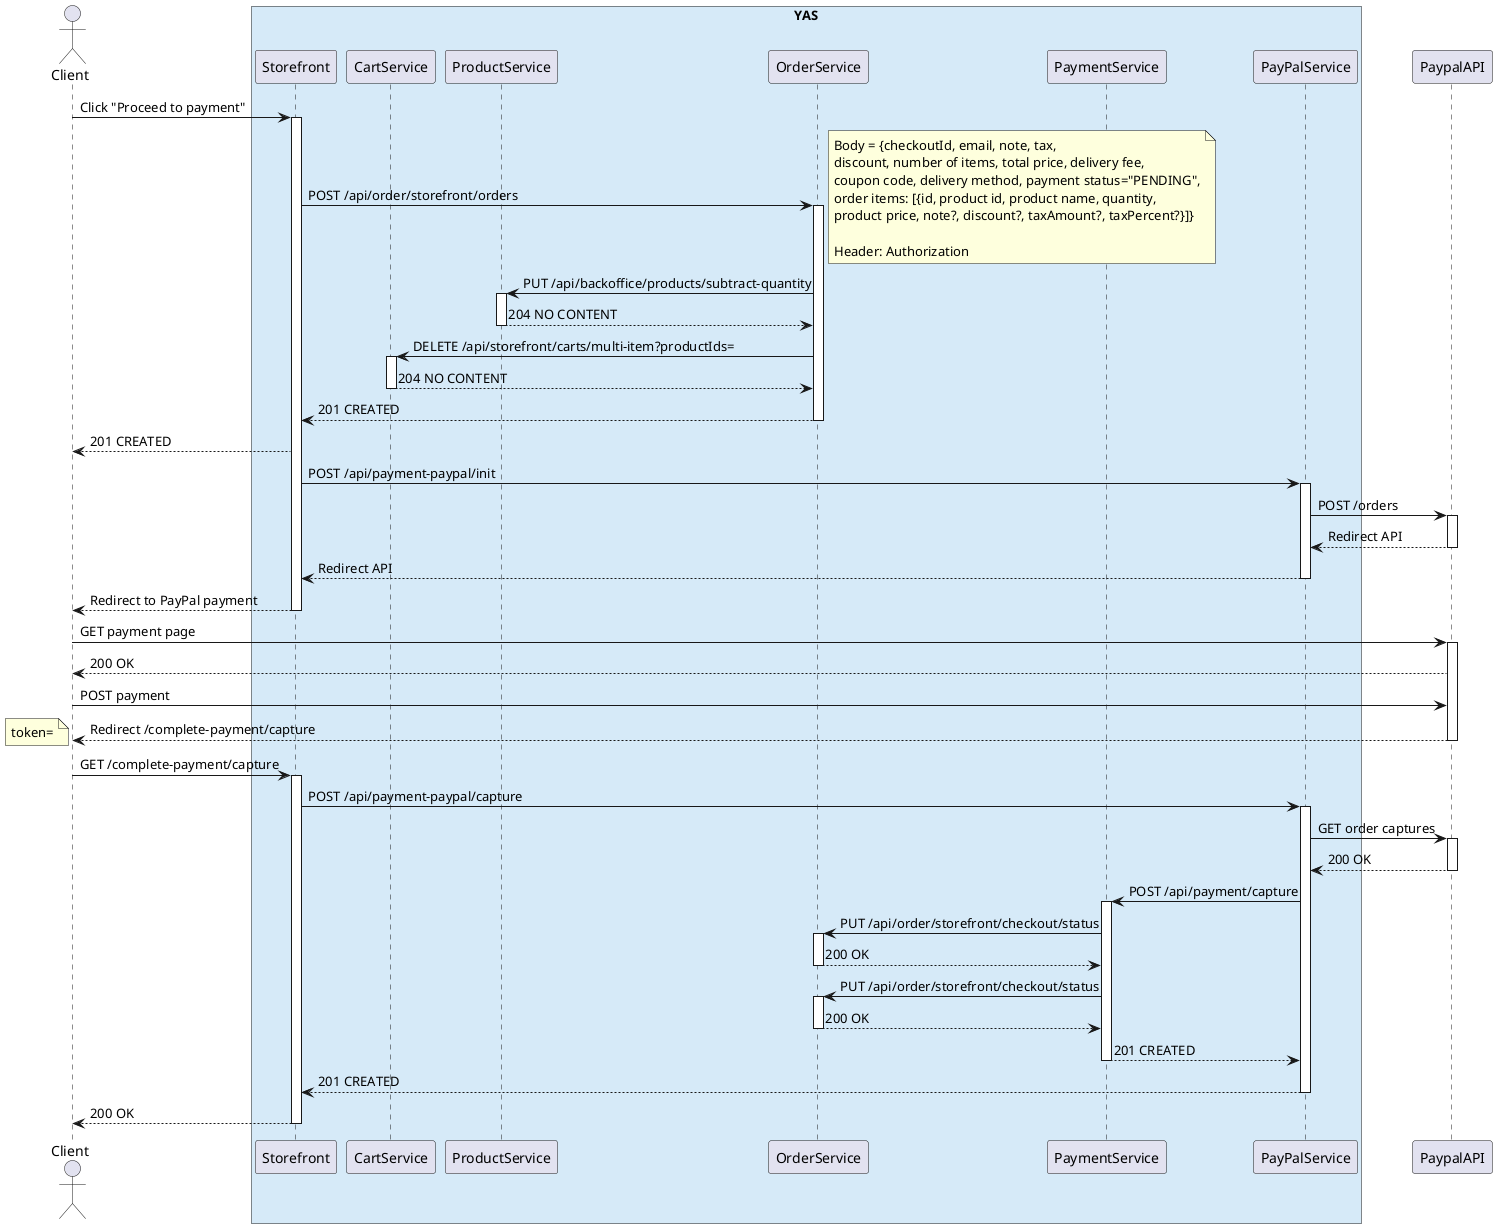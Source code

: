 @startuml Create order flow
actor Client
box "YAS" #D6EAF8
participant Storefront as NextJs
participant CartService as cart
participant ProductService as product
participant OrderService as order
participant PaymentService as payment
participant PayPalService as ppal
end box
participant PaypalAPI as ppAPI

Client -> NextJs: Click "Proceed to payment"
activate NextJs
NextJs -> order: POST /api/order/storefront/orders
note right
    Body = {checkoutId, email, note, tax,
    discount, number of items, total price, delivery fee,
    coupon code, delivery method, payment status="PENDING",
    order items: [{id, product id, product name, quantity,
    product price, note?, discount?, taxAmount?, taxPercent?}]}

    Header: Authorization
end note
activate order
order -> product: PUT /api/backoffice/products/subtract-quantity
activate product
product --> order: 204 NO CONTENT
deactivate product
order -> cart: DELETE /api/storefront/carts/multi-item?productIds=
activate cart
cart --> order: 204 NO CONTENT
deactivate cart
order --> NextJs: 201 CREATED
deactivate order
NextJs --> Client: 201 CREATED
NextJs -> ppal: POST /api/payment-paypal/init
activate ppal
ppal -> ppAPI: POST /orders
activate ppAPI
ppAPI --> ppal: Redirect API
deactivate ppAPI
ppal --> NextJs: Redirect API
deactivate ppal
NextJs --> Client: Redirect to PayPal payment
deactivate NextJs
Client -> ppAPI: GET payment page
activate ppAPI
ppAPI --> Client: 200 OK
Client -> ppAPI: POST payment
ppAPI --> Client: Redirect /complete-payment/capture
note left
token=
end note
deactivate ppAPI
Client -> NextJs: GET /complete-payment/capture
activate NextJs
NextJs -> ppal: POST /api/payment-paypal/capture
activate ppal
ppal -> ppAPI: GET order captures
activate ppAPI
ppAPI --> ppal: 200 OK
deactivate ppAPI
ppal -> payment: POST /api/payment/capture
activate payment
payment -> order: PUT /api/order/storefront/checkout/status
activate order
order --> payment: 200 OK
deactivate order
payment -> order: PUT /api/order/storefront/checkout/status
activate order
order --> payment: 200 OK
deactivate order
payment --> ppal: 201 CREATED
deactivate payment
ppal --> NextJs: 201 CREATED
deactivate ppal
NextJs --> Client: 200 OK
deactivate NextJs
@enduml